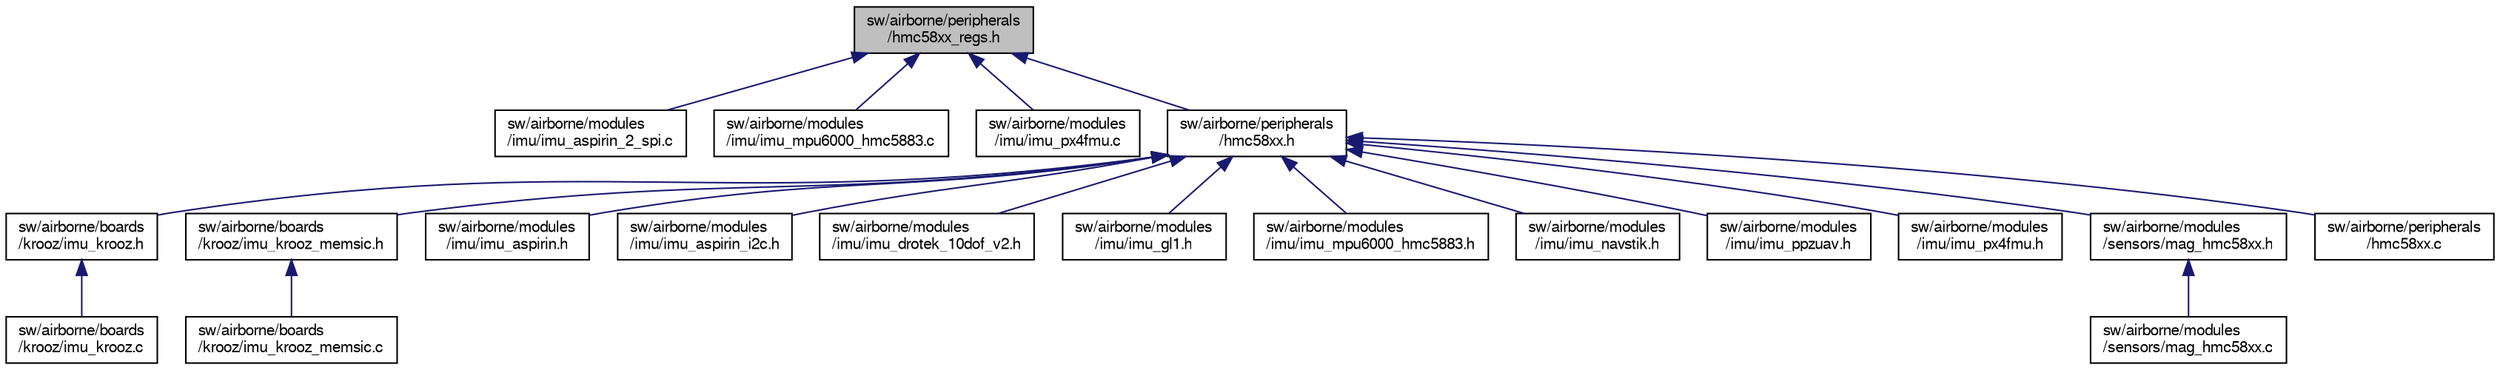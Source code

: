 digraph "sw/airborne/peripherals/hmc58xx_regs.h"
{
  edge [fontname="FreeSans",fontsize="10",labelfontname="FreeSans",labelfontsize="10"];
  node [fontname="FreeSans",fontsize="10",shape=record];
  Node1 [label="sw/airborne/peripherals\l/hmc58xx_regs.h",height=0.2,width=0.4,color="black", fillcolor="grey75", style="filled", fontcolor="black"];
  Node1 -> Node2 [dir="back",color="midnightblue",fontsize="10",style="solid",fontname="FreeSans"];
  Node2 [label="sw/airborne/modules\l/imu/imu_aspirin_2_spi.c",height=0.2,width=0.4,color="black", fillcolor="white", style="filled",URL="$imu__aspirin__2__spi_8c.html",tooltip="Driver for the Aspirin v2.x IMU using SPI for the MPU6000. "];
  Node1 -> Node3 [dir="back",color="midnightblue",fontsize="10",style="solid",fontname="FreeSans"];
  Node3 [label="sw/airborne/modules\l/imu/imu_mpu6000_hmc5883.c",height=0.2,width=0.4,color="black", fillcolor="white", style="filled",URL="$imu__mpu6000__hmc5883_8c.html",tooltip="Driver for IMU with MPU6000 via SPI and HMC5883 via I2c. "];
  Node1 -> Node4 [dir="back",color="midnightblue",fontsize="10",style="solid",fontname="FreeSans"];
  Node4 [label="sw/airborne/modules\l/imu/imu_px4fmu.c",height=0.2,width=0.4,color="black", fillcolor="white", style="filled",URL="$imu__px4fmu_8c.html",tooltip="Driver for the PX4FMU SPI1 for the MPU6000 and I2C2 for the HMC5883. "];
  Node1 -> Node5 [dir="back",color="midnightblue",fontsize="10",style="solid",fontname="FreeSans"];
  Node5 [label="sw/airborne/peripherals\l/hmc58xx.h",height=0.2,width=0.4,color="black", fillcolor="white", style="filled",URL="$hmc58xx_8h.html"];
  Node5 -> Node6 [dir="back",color="midnightblue",fontsize="10",style="solid",fontname="FreeSans"];
  Node6 [label="sw/airborne/boards\l/krooz/imu_krooz.h",height=0.2,width=0.4,color="black", fillcolor="white", style="filled",URL="$imu__krooz_8h.html",tooltip="Driver for the IMU on the KroozSD board. "];
  Node6 -> Node7 [dir="back",color="midnightblue",fontsize="10",style="solid",fontname="FreeSans"];
  Node7 [label="sw/airborne/boards\l/krooz/imu_krooz.c",height=0.2,width=0.4,color="black", fillcolor="white", style="filled",URL="$imu__krooz_8c.html",tooltip="Driver for the IMU on the KroozSD board. "];
  Node5 -> Node8 [dir="back",color="midnightblue",fontsize="10",style="solid",fontname="FreeSans"];
  Node8 [label="sw/airborne/boards\l/krooz/imu_krooz_memsic.h",height=0.2,width=0.4,color="black", fillcolor="white", style="filled",URL="$imu__krooz__memsic_8h.html",tooltip="Driver for the IMU on the KroozSD Big Rotorcraft Edition board. "];
  Node8 -> Node9 [dir="back",color="midnightblue",fontsize="10",style="solid",fontname="FreeSans"];
  Node9 [label="sw/airborne/boards\l/krooz/imu_krooz_memsic.c",height=0.2,width=0.4,color="black", fillcolor="white", style="filled",URL="$imu__krooz__memsic_8c.html",tooltip="Driver for the IMU on the KroozSD Big Rotorcraft Edition board. "];
  Node5 -> Node10 [dir="back",color="midnightblue",fontsize="10",style="solid",fontname="FreeSans"];
  Node10 [label="sw/airborne/modules\l/imu/imu_aspirin.h",height=0.2,width=0.4,color="black", fillcolor="white", style="filled",URL="$imu__aspirin_8h.html",tooltip="Interface for the Aspirin v1.x IMU using SPI for the accelerometer. "];
  Node5 -> Node11 [dir="back",color="midnightblue",fontsize="10",style="solid",fontname="FreeSans"];
  Node11 [label="sw/airborne/modules\l/imu/imu_aspirin_i2c.h",height=0.2,width=0.4,color="black", fillcolor="white", style="filled",URL="$imu__aspirin__i2c_8h.html"];
  Node5 -> Node12 [dir="back",color="midnightblue",fontsize="10",style="solid",fontname="FreeSans"];
  Node12 [label="sw/airborne/modules\l/imu/imu_drotek_10dof_v2.h",height=0.2,width=0.4,color="black", fillcolor="white", style="filled",URL="$imu__drotek__10dof__v2_8h.html",tooltip="Driver for the Drotek 10DOF V2 IMU. "];
  Node5 -> Node13 [dir="back",color="midnightblue",fontsize="10",style="solid",fontname="FreeSans"];
  Node13 [label="sw/airborne/modules\l/imu/imu_gl1.h",height=0.2,width=0.4,color="black", fillcolor="white", style="filled",URL="$imu__gl1_8h.html",tooltip="Interface for I2c IMU using using L3G4200, ADXL345, HMC5883 and BMP085. "];
  Node5 -> Node14 [dir="back",color="midnightblue",fontsize="10",style="solid",fontname="FreeSans"];
  Node14 [label="sw/airborne/modules\l/imu/imu_mpu6000_hmc5883.h",height=0.2,width=0.4,color="black", fillcolor="white", style="filled",URL="$imu__mpu6000__hmc5883_8h.html",tooltip="Driver for IMU with MPU6000 via SPI and HMC5883 via I2c. "];
  Node5 -> Node15 [dir="back",color="midnightblue",fontsize="10",style="solid",fontname="FreeSans"];
  Node15 [label="sw/airborne/modules\l/imu/imu_navstik.h",height=0.2,width=0.4,color="black", fillcolor="white", style="filled",URL="$imu__navstik_8h.html",tooltip="Interface for the Navstik magnetometer, accelerometer and gyroscope. "];
  Node5 -> Node16 [dir="back",color="midnightblue",fontsize="10",style="solid",fontname="FreeSans"];
  Node16 [label="sw/airborne/modules\l/imu/imu_ppzuav.h",height=0.2,width=0.4,color="black", fillcolor="white", style="filled",URL="$imu__ppzuav_8h.html",tooltip="Driver for the PPZUAV IMU. "];
  Node5 -> Node17 [dir="back",color="midnightblue",fontsize="10",style="solid",fontname="FreeSans"];
  Node17 [label="sw/airborne/modules\l/imu/imu_px4fmu.h",height=0.2,width=0.4,color="black", fillcolor="white", style="filled",URL="$imu__px4fmu_8h.html",tooltip="Driver for the PX4FMU SPI1 for the MPU6000 and I2C2 for the HMC5883. "];
  Node5 -> Node18 [dir="back",color="midnightblue",fontsize="10",style="solid",fontname="FreeSans"];
  Node18 [label="sw/airborne/modules\l/sensors/mag_hmc58xx.h",height=0.2,width=0.4,color="black", fillcolor="white", style="filled",URL="$mag__hmc58xx_8h.html",tooltip="Module wrapper for Honeywell HMC5843 and HMC5883 magnetometers. "];
  Node18 -> Node19 [dir="back",color="midnightblue",fontsize="10",style="solid",fontname="FreeSans"];
  Node19 [label="sw/airborne/modules\l/sensors/mag_hmc58xx.c",height=0.2,width=0.4,color="black", fillcolor="white", style="filled",URL="$mag__hmc58xx_8c.html",tooltip="Module wrapper for Honeywell HMC5843 and HMC5883 magnetometers. "];
  Node5 -> Node20 [dir="back",color="midnightblue",fontsize="10",style="solid",fontname="FreeSans"];
  Node20 [label="sw/airborne/peripherals\l/hmc58xx.c",height=0.2,width=0.4,color="black", fillcolor="white", style="filled",URL="$hmc58xx_8c.html",tooltip="Driver for Honeywell HMC5843 and HMC5883 magnetometers. "];
}
